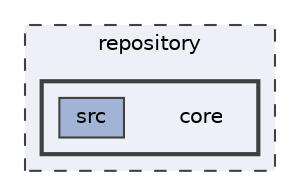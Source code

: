 digraph "repository/core"
{
 // LATEX_PDF_SIZE
  bgcolor="transparent";
  edge [fontname=Helvetica,fontsize=10,labelfontname=Helvetica,labelfontsize=10];
  node [fontname=Helvetica,fontsize=10,shape=box,height=0.2,width=0.4];
  compound=true
  subgraph clusterdir_b67a65b3e0ec834719b9c39fd2c3a507 {
    graph [ bgcolor="#edf0f7", pencolor="grey25", label="repository", fontname=Helvetica,fontsize=10 style="filled,dashed", URL="dir_b67a65b3e0ec834719b9c39fd2c3a507.html",tooltip=""]
  subgraph clusterdir_30f1290d7ba2c7846581f69851e123c6 {
    graph [ bgcolor="#edf0f7", pencolor="grey25", label="", fontname=Helvetica,fontsize=10 style="filled,bold", URL="dir_30f1290d7ba2c7846581f69851e123c6.html",tooltip=""]
    dir_30f1290d7ba2c7846581f69851e123c6 [shape=plaintext, label="core"];
  dir_98bb3b4a2c7789d9e4f1aa5526372655 [label="src", fillcolor="#a2b4d6", color="grey25", style="filled", URL="dir_98bb3b4a2c7789d9e4f1aa5526372655.html",tooltip=""];
  }
  }
}
